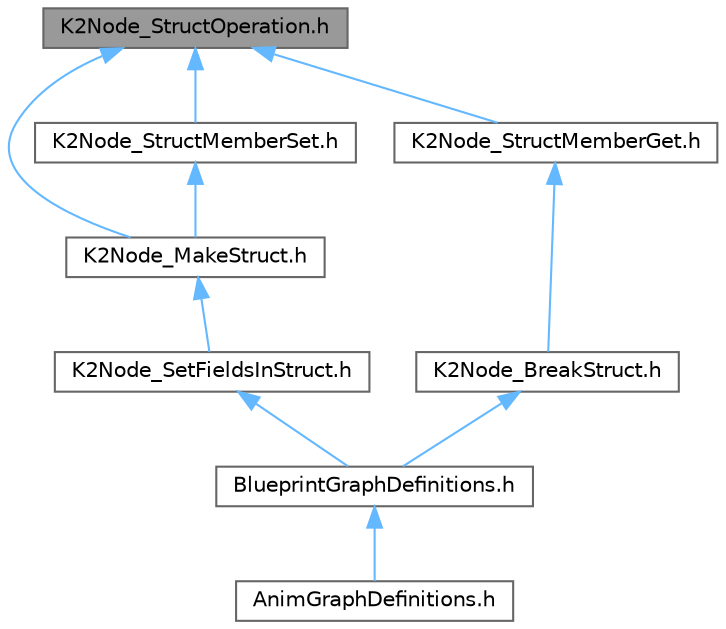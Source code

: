 digraph "K2Node_StructOperation.h"
{
 // INTERACTIVE_SVG=YES
 // LATEX_PDF_SIZE
  bgcolor="transparent";
  edge [fontname=Helvetica,fontsize=10,labelfontname=Helvetica,labelfontsize=10];
  node [fontname=Helvetica,fontsize=10,shape=box,height=0.2,width=0.4];
  Node1 [id="Node000001",label="K2Node_StructOperation.h",height=0.2,width=0.4,color="gray40", fillcolor="grey60", style="filled", fontcolor="black",tooltip=" "];
  Node1 -> Node2 [id="edge1_Node000001_Node000002",dir="back",color="steelblue1",style="solid",tooltip=" "];
  Node2 [id="Node000002",label="K2Node_MakeStruct.h",height=0.2,width=0.4,color="grey40", fillcolor="white", style="filled",URL="$de/de5/K2Node__MakeStruct_8h.html",tooltip=" "];
  Node2 -> Node3 [id="edge2_Node000002_Node000003",dir="back",color="steelblue1",style="solid",tooltip=" "];
  Node3 [id="Node000003",label="K2Node_SetFieldsInStruct.h",height=0.2,width=0.4,color="grey40", fillcolor="white", style="filled",URL="$d0/d0c/K2Node__SetFieldsInStruct_8h.html",tooltip=" "];
  Node3 -> Node4 [id="edge3_Node000003_Node000004",dir="back",color="steelblue1",style="solid",tooltip=" "];
  Node4 [id="Node000004",label="BlueprintGraphDefinitions.h",height=0.2,width=0.4,color="grey40", fillcolor="white", style="filled",URL="$d7/d5e/BlueprintGraphDefinitions_8h.html",tooltip=" "];
  Node4 -> Node5 [id="edge4_Node000004_Node000005",dir="back",color="steelblue1",style="solid",tooltip=" "];
  Node5 [id="Node000005",label="AnimGraphDefinitions.h",height=0.2,width=0.4,color="grey40", fillcolor="white", style="filled",URL="$d9/d78/AnimGraphDefinitions_8h.html",tooltip=" "];
  Node1 -> Node6 [id="edge5_Node000001_Node000006",dir="back",color="steelblue1",style="solid",tooltip=" "];
  Node6 [id="Node000006",label="K2Node_StructMemberGet.h",height=0.2,width=0.4,color="grey40", fillcolor="white", style="filled",URL="$d3/d37/K2Node__StructMemberGet_8h.html",tooltip=" "];
  Node6 -> Node7 [id="edge6_Node000006_Node000007",dir="back",color="steelblue1",style="solid",tooltip=" "];
  Node7 [id="Node000007",label="K2Node_BreakStruct.h",height=0.2,width=0.4,color="grey40", fillcolor="white", style="filled",URL="$df/d93/K2Node__BreakStruct_8h.html",tooltip=" "];
  Node7 -> Node4 [id="edge7_Node000007_Node000004",dir="back",color="steelblue1",style="solid",tooltip=" "];
  Node1 -> Node8 [id="edge8_Node000001_Node000008",dir="back",color="steelblue1",style="solid",tooltip=" "];
  Node8 [id="Node000008",label="K2Node_StructMemberSet.h",height=0.2,width=0.4,color="grey40", fillcolor="white", style="filled",URL="$df/d40/K2Node__StructMemberSet_8h.html",tooltip=" "];
  Node8 -> Node2 [id="edge9_Node000008_Node000002",dir="back",color="steelblue1",style="solid",tooltip=" "];
}
